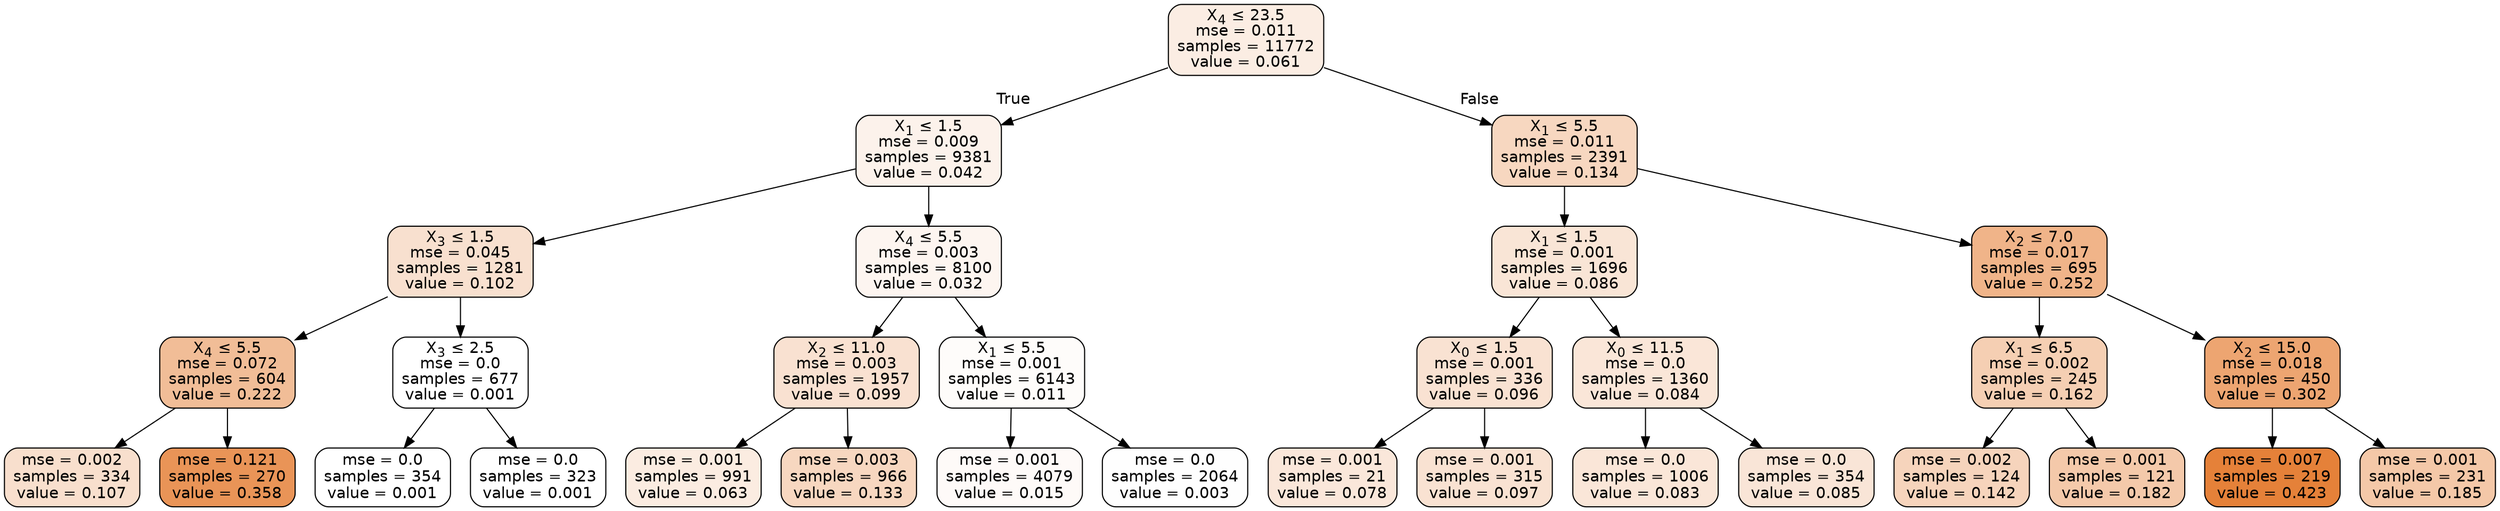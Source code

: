digraph Tree {
node [shape=box, style="filled, rounded", color="black", fontname=helvetica] ;
edge [fontname=helvetica] ;
0 [label=<X<SUB>4</SUB> &le; 23.5<br/>mse = 0.011<br/>samples = 11772<br/>value = 0.061>, fillcolor="#e5813924"] ;
1 [label=<X<SUB>1</SUB> &le; 1.5<br/>mse = 0.009<br/>samples = 9381<br/>value = 0.042>, fillcolor="#e5813919"] ;
0 -> 1 [labeldistance=2.5, labelangle=45, headlabel="True"] ;
2 [label=<X<SUB>3</SUB> &le; 1.5<br/>mse = 0.045<br/>samples = 1281<br/>value = 0.102>, fillcolor="#e581393d"] ;
1 -> 2 ;
3 [label=<X<SUB>4</SUB> &le; 5.5<br/>mse = 0.072<br/>samples = 604<br/>value = 0.222>, fillcolor="#e5813985"] ;
2 -> 3 ;
4 [label=<mse = 0.002<br/>samples = 334<br/>value = 0.107>, fillcolor="#e5813940"] ;
3 -> 4 ;
5 [label=<mse = 0.121<br/>samples = 270<br/>value = 0.358>, fillcolor="#e58139d8"] ;
3 -> 5 ;
6 [label=<X<SUB>3</SUB> &le; 2.5<br/>mse = 0.0<br/>samples = 677<br/>value = 0.001>, fillcolor="#e5813900"] ;
2 -> 6 ;
7 [label=<mse = 0.0<br/>samples = 354<br/>value = 0.001>, fillcolor="#e5813900"] ;
6 -> 7 ;
8 [label=<mse = 0.0<br/>samples = 323<br/>value = 0.001>, fillcolor="#e5813900"] ;
6 -> 8 ;
9 [label=<X<SUB>4</SUB> &le; 5.5<br/>mse = 0.003<br/>samples = 8100<br/>value = 0.032>, fillcolor="#e5813913"] ;
1 -> 9 ;
10 [label=<X<SUB>2</SUB> &le; 11.0<br/>mse = 0.003<br/>samples = 1957<br/>value = 0.099>, fillcolor="#e581393b"] ;
9 -> 10 ;
11 [label=<mse = 0.001<br/>samples = 991<br/>value = 0.063>, fillcolor="#e5813926"] ;
10 -> 11 ;
12 [label=<mse = 0.003<br/>samples = 966<br/>value = 0.133>, fillcolor="#e5813950"] ;
10 -> 12 ;
13 [label=<X<SUB>1</SUB> &le; 5.5<br/>mse = 0.001<br/>samples = 6143<br/>value = 0.011>, fillcolor="#e5813906"] ;
9 -> 13 ;
14 [label=<mse = 0.001<br/>samples = 4079<br/>value = 0.015>, fillcolor="#e5813909"] ;
13 -> 14 ;
15 [label=<mse = 0.0<br/>samples = 2064<br/>value = 0.003>, fillcolor="#e5813901"] ;
13 -> 15 ;
16 [label=<X<SUB>1</SUB> &le; 5.5<br/>mse = 0.011<br/>samples = 2391<br/>value = 0.134>, fillcolor="#e5813951"] ;
0 -> 16 [labeldistance=2.5, labelangle=-45, headlabel="False"] ;
17 [label=<X<SUB>1</SUB> &le; 1.5<br/>mse = 0.001<br/>samples = 1696<br/>value = 0.086>, fillcolor="#e5813934"] ;
16 -> 17 ;
18 [label=<X<SUB>0</SUB> &le; 1.5<br/>mse = 0.001<br/>samples = 336<br/>value = 0.096>, fillcolor="#e581393a"] ;
17 -> 18 ;
19 [label=<mse = 0.001<br/>samples = 21<br/>value = 0.078>, fillcolor="#e581392f"] ;
18 -> 19 ;
20 [label=<mse = 0.001<br/>samples = 315<br/>value = 0.097>, fillcolor="#e581393a"] ;
18 -> 20 ;
21 [label=<X<SUB>0</SUB> &le; 11.5<br/>mse = 0.0<br/>samples = 1360<br/>value = 0.084>, fillcolor="#e5813932"] ;
17 -> 21 ;
22 [label=<mse = 0.0<br/>samples = 1006<br/>value = 0.083>, fillcolor="#e5813932"] ;
21 -> 22 ;
23 [label=<mse = 0.0<br/>samples = 354<br/>value = 0.085>, fillcolor="#e5813933"] ;
21 -> 23 ;
24 [label=<X<SUB>2</SUB> &le; 7.0<br/>mse = 0.017<br/>samples = 695<br/>value = 0.252>, fillcolor="#e5813997"] ;
16 -> 24 ;
25 [label=<X<SUB>1</SUB> &le; 6.5<br/>mse = 0.002<br/>samples = 245<br/>value = 0.162>, fillcolor="#e5813961"] ;
24 -> 25 ;
26 [label=<mse = 0.002<br/>samples = 124<br/>value = 0.142>, fillcolor="#e5813956"] ;
25 -> 26 ;
27 [label=<mse = 0.001<br/>samples = 121<br/>value = 0.182>, fillcolor="#e581396d"] ;
25 -> 27 ;
28 [label=<X<SUB>2</SUB> &le; 15.0<br/>mse = 0.018<br/>samples = 450<br/>value = 0.302>, fillcolor="#e58139b6"] ;
24 -> 28 ;
29 [label=<mse = 0.007<br/>samples = 219<br/>value = 0.423>, fillcolor="#e58139ff"] ;
28 -> 29 ;
30 [label=<mse = 0.001<br/>samples = 231<br/>value = 0.185>, fillcolor="#e581396f"] ;
28 -> 30 ;
}